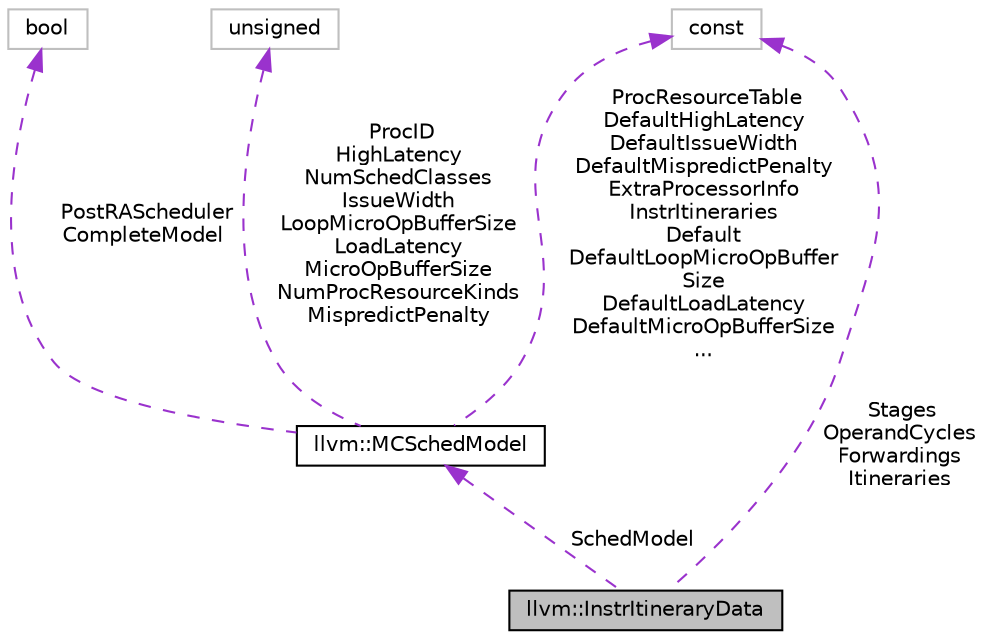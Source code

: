 digraph "llvm::InstrItineraryData"
{
 // LATEX_PDF_SIZE
  bgcolor="transparent";
  edge [fontname="Helvetica",fontsize="10",labelfontname="Helvetica",labelfontsize="10"];
  node [fontname="Helvetica",fontsize="10",shape=record];
  Node1 [label="llvm::InstrItineraryData",height=0.2,width=0.4,color="black", fillcolor="grey75", style="filled", fontcolor="black",tooltip="Itinerary data supplied by a subtarget to be used by a target."];
  Node2 -> Node1 [dir="back",color="darkorchid3",fontsize="10",style="dashed",label=" SchedModel" ,fontname="Helvetica"];
  Node2 [label="llvm::MCSchedModel",height=0.2,width=0.4,color="black",URL="$structllvm_1_1MCSchedModel.html",tooltip="Machine model for scheduling, bundling, and heuristics."];
  Node3 -> Node2 [dir="back",color="darkorchid3",fontsize="10",style="dashed",label=" PostRAScheduler\nCompleteModel" ,fontname="Helvetica"];
  Node3 [label="bool",height=0.2,width=0.4,color="grey75",tooltip=" "];
  Node4 -> Node2 [dir="back",color="darkorchid3",fontsize="10",style="dashed",label=" ProcResourceTable\nDefaultHighLatency\nDefaultIssueWidth\nDefaultMispredictPenalty\nExtraProcessorInfo\nInstrItineraries\nDefault\nDefaultLoopMicroOpBuffer\lSize\nDefaultLoadLatency\nDefaultMicroOpBufferSize\n..." ,fontname="Helvetica"];
  Node4 [label="const",height=0.2,width=0.4,color="grey75",tooltip=" "];
  Node5 -> Node2 [dir="back",color="darkorchid3",fontsize="10",style="dashed",label=" ProcID\nHighLatency\nNumSchedClasses\nIssueWidth\nLoopMicroOpBufferSize\nLoadLatency\nMicroOpBufferSize\nNumProcResourceKinds\nMispredictPenalty" ,fontname="Helvetica"];
  Node5 [label="unsigned",height=0.2,width=0.4,color="grey75",tooltip=" "];
  Node4 -> Node1 [dir="back",color="darkorchid3",fontsize="10",style="dashed",label=" Stages\nOperandCycles\nForwardings\nItineraries" ,fontname="Helvetica"];
}
